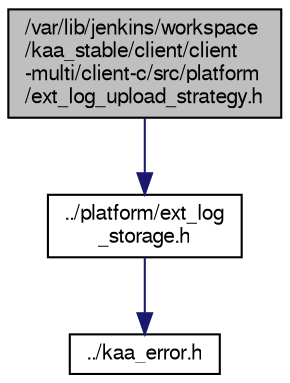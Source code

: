 digraph "/var/lib/jenkins/workspace/kaa_stable/client/client-multi/client-c/src/platform/ext_log_upload_strategy.h"
{
  bgcolor="transparent";
  edge [fontname="FreeSans",fontsize="10",labelfontname="FreeSans",labelfontsize="10"];
  node [fontname="FreeSans",fontsize="10",shape=record];
  Node1 [label="/var/lib/jenkins/workspace\l/kaa_stable/client/client\l-multi/client-c/src/platform\l/ext_log_upload_strategy.h",height=0.2,width=0.4,color="black", fillcolor="grey75", style="filled" fontcolor="black"];
  Node1 -> Node2 [color="midnightblue",fontsize="10",style="solid",fontname="FreeSans"];
  Node2 [label="../platform/ext_log\l_storage.h",height=0.2,width=0.4,color="black",URL="$ext__log__storage_8h.html",tooltip="External log storage interface used by Kaa data collection subsystem to temporarily store the logs be..."];
  Node2 -> Node3 [color="midnightblue",fontsize="10",style="solid",fontname="FreeSans"];
  Node3 [label="../kaa_error.h",height=0.2,width=0.4,color="black",URL="$kaa__error_8h.html",tooltip="Kaa error codes. "];
}
